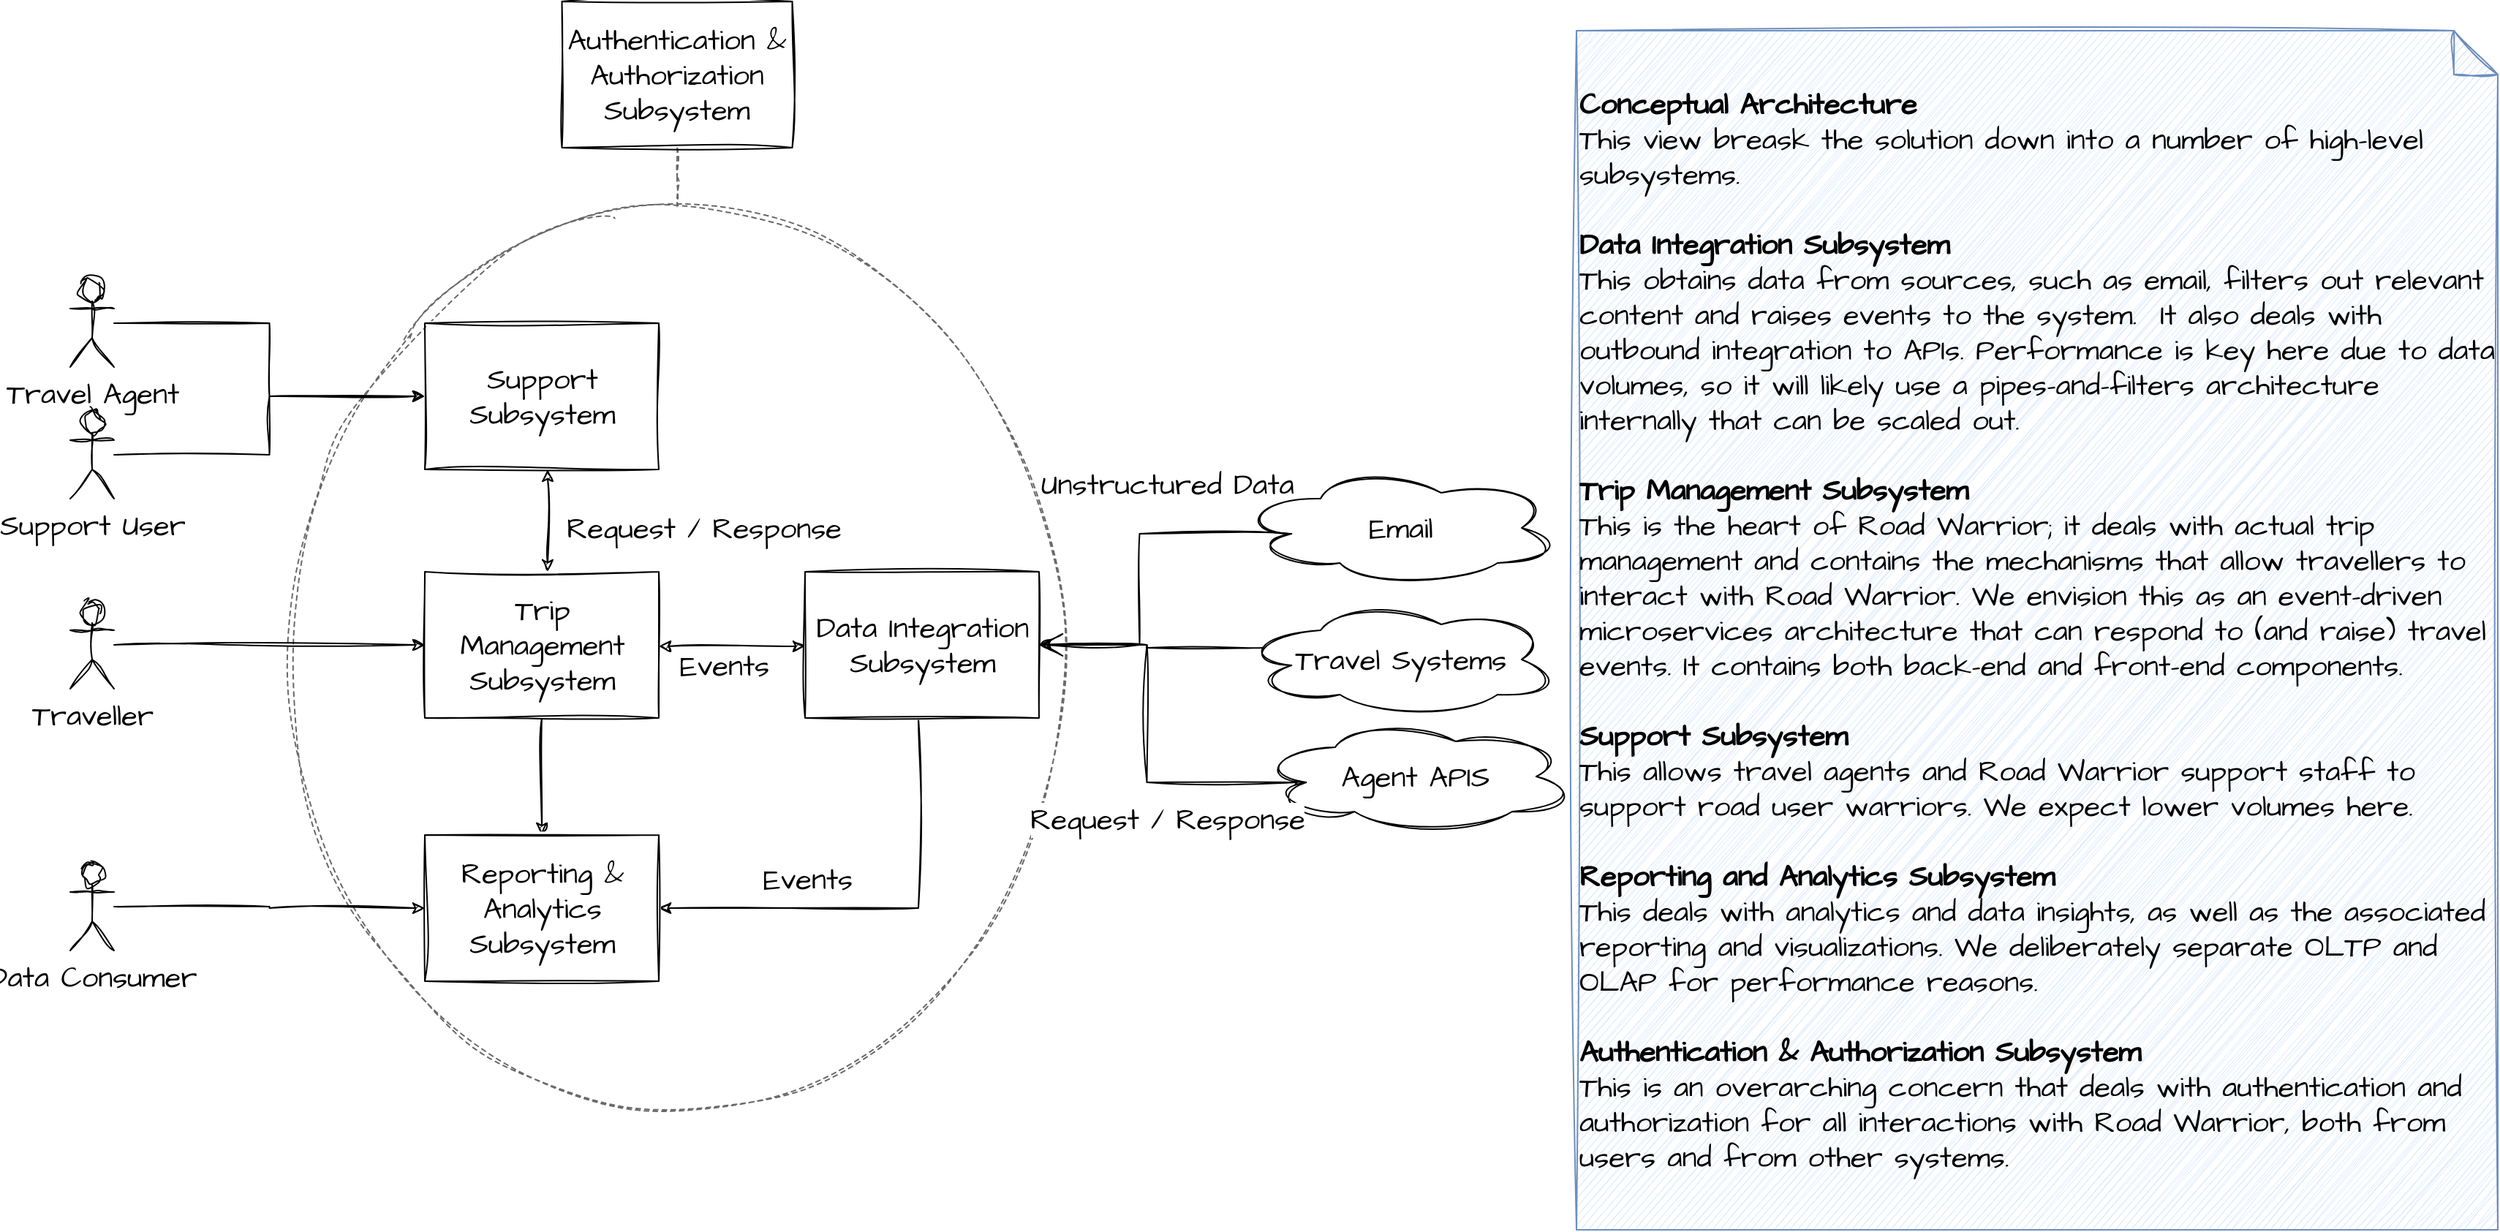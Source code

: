 <mxfile version="21.6.8" type="device">
  <diagram name="Page-1" id="iaMmfLkFWlHhySMgeEFM">
    <mxGraphModel dx="2899" dy="1228" grid="1" gridSize="10" guides="1" tooltips="1" connect="1" arrows="1" fold="1" page="1" pageScale="1" pageWidth="827" pageHeight="1169" math="0" shadow="0">
      <root>
        <mxCell id="0" />
        <mxCell id="1" parent="0" />
        <mxCell id="oVMPVAoOfsVcLlqK9GDa-7" value="" style="ellipse;whiteSpace=wrap;html=1;sketch=1;hachureGap=4;jiggle=2;curveFitting=1;fontFamily=Architects Daughter;fontSource=https%3A%2F%2Ffonts.googleapis.com%2Fcss%3Ffamily%3DArchitects%2BDaughter;fontSize=20;fillColor=none;dashed=1;strokeColor=#696969;" vertex="1" parent="1">
          <mxGeometry x="-620" y="580" width="530" height="620" as="geometry" />
        </mxCell>
        <mxCell id="dgVakmgCQbhf1UZAdD23-1" value="Support Subsystem" style="rounded=0;whiteSpace=wrap;html=1;sketch=1;hachureGap=4;jiggle=2;curveFitting=1;fontFamily=Architects Daughter;fontSource=https%3A%2F%2Ffonts.googleapis.com%2Fcss%3Ffamily%3DArchitects%2BDaughter;fontSize=20;" parent="1" vertex="1">
          <mxGeometry x="-527.5" y="660" width="160" height="100" as="geometry" />
        </mxCell>
        <mxCell id="dgVakmgCQbhf1UZAdD23-11" style="edgeStyle=orthogonalEdgeStyle;rounded=0;sketch=1;hachureGap=4;jiggle=2;curveFitting=1;orthogonalLoop=1;jettySize=auto;html=1;entryX=0.5;entryY=0;entryDx=0;entryDy=0;fontFamily=Architects Daughter;fontSource=https%3A%2F%2Ffonts.googleapis.com%2Fcss%3Ffamily%3DArchitects%2BDaughter;fontSize=16;" parent="1" source="dgVakmgCQbhf1UZAdD23-2" target="dgVakmgCQbhf1UZAdD23-6" edge="1">
          <mxGeometry relative="1" as="geometry" />
        </mxCell>
        <mxCell id="dgVakmgCQbhf1UZAdD23-24" style="edgeStyle=orthogonalEdgeStyle;rounded=0;sketch=1;hachureGap=4;jiggle=2;curveFitting=1;orthogonalLoop=1;jettySize=auto;html=1;entryX=0;entryY=0.5;entryDx=0;entryDy=0;fontFamily=Architects Daughter;fontSource=https%3A%2F%2Ffonts.googleapis.com%2Fcss%3Ffamily%3DArchitects%2BDaughter;fontSize=16;startArrow=classic;startFill=1;" parent="1" edge="1">
          <mxGeometry relative="1" as="geometry">
            <mxPoint x="-367.5" y="881" as="sourcePoint" />
            <mxPoint x="-267.5" y="881" as="targetPoint" />
          </mxGeometry>
        </mxCell>
        <mxCell id="dgVakmgCQbhf1UZAdD23-29" style="edgeStyle=orthogonalEdgeStyle;rounded=0;sketch=1;hachureGap=4;jiggle=2;curveFitting=1;orthogonalLoop=1;jettySize=auto;html=1;entryX=0.5;entryY=1;entryDx=0;entryDy=0;fontFamily=Architects Daughter;fontSource=https%3A%2F%2Ffonts.googleapis.com%2Fcss%3Ffamily%3DArchitects%2BDaughter;fontSize=16;startArrow=classic;startFill=1;" parent="1" edge="1">
          <mxGeometry relative="1" as="geometry">
            <mxPoint x="-443.5" y="830" as="sourcePoint" />
            <mxPoint x="-443.5" y="760" as="targetPoint" />
          </mxGeometry>
        </mxCell>
        <mxCell id="dgVakmgCQbhf1UZAdD23-2" value="Trip Management Subsystem" style="rounded=0;whiteSpace=wrap;html=1;sketch=1;hachureGap=4;jiggle=2;curveFitting=1;fontFamily=Architects Daughter;fontSource=https%3A%2F%2Ffonts.googleapis.com%2Fcss%3Ffamily%3DArchitects%2BDaughter;fontSize=20;" parent="1" vertex="1">
          <mxGeometry x="-527.5" y="830" width="160" height="100" as="geometry" />
        </mxCell>
        <mxCell id="oVMPVAoOfsVcLlqK9GDa-9" style="edgeStyle=orthogonalEdgeStyle;rounded=0;sketch=1;hachureGap=4;jiggle=2;curveFitting=1;orthogonalLoop=1;jettySize=auto;html=1;entryX=1;entryY=0.5;entryDx=0;entryDy=0;fontFamily=Architects Daughter;fontSource=https%3A%2F%2Ffonts.googleapis.com%2Fcss%3Ffamily%3DArchitects%2BDaughter;fontSize=16;" edge="1" parent="1" source="dgVakmgCQbhf1UZAdD23-3" target="dgVakmgCQbhf1UZAdD23-6">
          <mxGeometry relative="1" as="geometry">
            <Array as="points">
              <mxPoint x="-190" y="1060" />
            </Array>
          </mxGeometry>
        </mxCell>
        <mxCell id="oVMPVAoOfsVcLlqK9GDa-10" value="Events" style="edgeLabel;html=1;align=center;verticalAlign=middle;resizable=0;points=[];fontSize=20;fontFamily=Architects Daughter;" vertex="1" connectable="0" parent="oVMPVAoOfsVcLlqK9GDa-9">
          <mxGeometry x="0.349" y="6" relative="1" as="geometry">
            <mxPoint x="1" y="-26" as="offset" />
          </mxGeometry>
        </mxCell>
        <mxCell id="dgVakmgCQbhf1UZAdD23-3" value="Data Integration Subsystem" style="rounded=0;whiteSpace=wrap;html=1;sketch=1;hachureGap=4;jiggle=2;curveFitting=1;fontFamily=Architects Daughter;fontSource=https%3A%2F%2Ffonts.googleapis.com%2Fcss%3Ffamily%3DArchitects%2BDaughter;fontSize=20;" parent="1" vertex="1">
          <mxGeometry x="-267.5" y="830" width="160" height="100" as="geometry" />
        </mxCell>
        <mxCell id="dgVakmgCQbhf1UZAdD23-8" style="edgeStyle=orthogonalEdgeStyle;rounded=0;sketch=1;hachureGap=4;jiggle=2;curveFitting=1;orthogonalLoop=1;jettySize=auto;html=1;fontFamily=Architects Daughter;fontSource=https%3A%2F%2Ffonts.googleapis.com%2Fcss%3Ffamily%3DArchitects%2BDaughter;fontSize=16;entryX=1;entryY=0.5;entryDx=0;entryDy=0;exitX=0.16;exitY=0.55;exitDx=0;exitDy=0;exitPerimeter=0;" parent="1" target="dgVakmgCQbhf1UZAdD23-3" edge="1" source="z9bVGu8d_A2IG_eVr_Wc-7">
          <mxGeometry relative="1" as="geometry">
            <mxPoint x="42.5" y="770.04" as="sourcePoint" />
            <mxPoint x="-97.5" y="820" as="targetPoint" />
          </mxGeometry>
        </mxCell>
        <mxCell id="dgVakmgCQbhf1UZAdD23-9" style="edgeStyle=orthogonalEdgeStyle;rounded=0;sketch=1;hachureGap=4;jiggle=2;curveFitting=1;orthogonalLoop=1;jettySize=auto;html=1;entryX=1;entryY=0.5;entryDx=0;entryDy=0;fontFamily=Architects Daughter;fontSource=https%3A%2F%2Ffonts.googleapis.com%2Fcss%3Ffamily%3DArchitects%2BDaughter;fontSize=16;startArrow=classic;startFill=1;exitX=0.16;exitY=0.55;exitDx=0;exitDy=0;exitPerimeter=0;" parent="1" source="dgVakmgCQbhf1UZAdD23-5" target="dgVakmgCQbhf1UZAdD23-3" edge="1">
          <mxGeometry relative="1" as="geometry">
            <mxPoint x="-97.5" y="820" as="targetPoint" />
          </mxGeometry>
        </mxCell>
        <mxCell id="dgVakmgCQbhf1UZAdD23-5" value="Agent APIS" style="ellipse;shape=cloud;whiteSpace=wrap;html=1;sketch=1;hachureGap=4;jiggle=2;curveFitting=1;fontFamily=Architects Daughter;fontSource=https%3A%2F%2Ffonts.googleapis.com%2Fcss%3Ffamily%3DArchitects%2BDaughter;fontSize=20;" parent="1" vertex="1">
          <mxGeometry x="40" y="930" width="220" height="80" as="geometry" />
        </mxCell>
        <mxCell id="dgVakmgCQbhf1UZAdD23-6" value="Reporting &amp;amp; Analytics Subsystem" style="rounded=0;whiteSpace=wrap;html=1;sketch=1;hachureGap=4;jiggle=2;curveFitting=1;fontFamily=Architects Daughter;fontSource=https%3A%2F%2Ffonts.googleapis.com%2Fcss%3Ffamily%3DArchitects%2BDaughter;fontSize=20;" parent="1" vertex="1">
          <mxGeometry x="-527.5" y="1010" width="160" height="100" as="geometry" />
        </mxCell>
        <mxCell id="dgVakmgCQbhf1UZAdD23-18" style="edgeStyle=orthogonalEdgeStyle;rounded=0;sketch=1;hachureGap=4;jiggle=2;curveFitting=1;orthogonalLoop=1;jettySize=auto;html=1;fontFamily=Architects Daughter;fontSource=https%3A%2F%2Ffonts.googleapis.com%2Fcss%3Ffamily%3DArchitects%2BDaughter;fontSize=16;entryX=0;entryY=0.5;entryDx=0;entryDy=0;" parent="1" source="dgVakmgCQbhf1UZAdD23-13" target="dgVakmgCQbhf1UZAdD23-1" edge="1">
          <mxGeometry relative="1" as="geometry">
            <mxPoint x="-557.5" y="730" as="targetPoint" />
          </mxGeometry>
        </mxCell>
        <mxCell id="dgVakmgCQbhf1UZAdD23-13" value="Support User" style="shape=umlActor;verticalLabelPosition=bottom;verticalAlign=top;html=1;outlineConnect=0;sketch=1;hachureGap=4;jiggle=2;curveFitting=1;fontFamily=Architects Daughter;fontSource=https%3A%2F%2Ffonts.googleapis.com%2Fcss%3Ffamily%3DArchitects%2BDaughter;fontSize=20;" parent="1" vertex="1">
          <mxGeometry x="-770" y="720" width="30" height="60" as="geometry" />
        </mxCell>
        <mxCell id="dgVakmgCQbhf1UZAdD23-17" style="edgeStyle=orthogonalEdgeStyle;rounded=0;sketch=1;hachureGap=4;jiggle=2;curveFitting=1;orthogonalLoop=1;jettySize=auto;html=1;entryX=0;entryY=0.5;entryDx=0;entryDy=0;fontFamily=Architects Daughter;fontSource=https%3A%2F%2Ffonts.googleapis.com%2Fcss%3Ffamily%3DArchitects%2BDaughter;fontSize=16;" parent="1" source="dgVakmgCQbhf1UZAdD23-16" target="dgVakmgCQbhf1UZAdD23-1" edge="1">
          <mxGeometry relative="1" as="geometry" />
        </mxCell>
        <mxCell id="dgVakmgCQbhf1UZAdD23-16" value="Travel Agent" style="shape=umlActor;verticalLabelPosition=bottom;verticalAlign=top;html=1;outlineConnect=0;sketch=1;hachureGap=4;jiggle=2;curveFitting=1;fontFamily=Architects Daughter;fontSource=https%3A%2F%2Ffonts.googleapis.com%2Fcss%3Ffamily%3DArchitects%2BDaughter;fontSize=20;" parent="1" vertex="1">
          <mxGeometry x="-770" y="630" width="30" height="60" as="geometry" />
        </mxCell>
        <mxCell id="dgVakmgCQbhf1UZAdD23-21" style="edgeStyle=orthogonalEdgeStyle;rounded=0;sketch=1;hachureGap=4;jiggle=2;curveFitting=1;orthogonalLoop=1;jettySize=auto;html=1;entryX=0;entryY=0.5;entryDx=0;entryDy=0;fontFamily=Architects Daughter;fontSource=https%3A%2F%2Ffonts.googleapis.com%2Fcss%3Ffamily%3DArchitects%2BDaughter;fontSize=16;" parent="1" source="dgVakmgCQbhf1UZAdD23-20" target="dgVakmgCQbhf1UZAdD23-2" edge="1">
          <mxGeometry relative="1" as="geometry" />
        </mxCell>
        <mxCell id="dgVakmgCQbhf1UZAdD23-20" value="Traveller" style="shape=umlActor;verticalLabelPosition=bottom;verticalAlign=top;html=1;outlineConnect=0;sketch=1;hachureGap=4;jiggle=2;curveFitting=1;fontFamily=Architects Daughter;fontSource=https%3A%2F%2Ffonts.googleapis.com%2Fcss%3Ffamily%3DArchitects%2BDaughter;fontSize=20;" parent="1" vertex="1">
          <mxGeometry x="-770" y="850" width="30" height="60" as="geometry" />
        </mxCell>
        <mxCell id="dgVakmgCQbhf1UZAdD23-25" value="Events" style="edgeLabel;html=1;align=center;verticalAlign=middle;resizable=0;points=[];fontSize=20;fontFamily=Architects Daughter;sketch=1;" parent="1" vertex="1" connectable="0">
          <mxGeometry x="-317.5" y="897.0" as="geometry">
            <mxPoint x="-6" y="-3" as="offset" />
          </mxGeometry>
        </mxCell>
        <mxCell id="dgVakmgCQbhf1UZAdD23-26" value="Unstructured Data" style="edgeLabel;html=1;align=center;verticalAlign=middle;resizable=0;points=[];fontSize=20;fontFamily=Architects Daughter;sketch=1;" parent="1" vertex="1" connectable="0">
          <mxGeometry x="-20" y="770.0" as="geometry" />
        </mxCell>
        <mxCell id="dgVakmgCQbhf1UZAdD23-27" value="Request / Response" style="edgeLabel;html=1;align=center;verticalAlign=middle;resizable=0;points=[];fontSize=20;fontFamily=Architects Daughter;sketch=1;" parent="1" vertex="1" connectable="0">
          <mxGeometry x="-20" y="999" as="geometry" />
        </mxCell>
        <mxCell id="dgVakmgCQbhf1UZAdD23-30" value="Request / Response" style="edgeLabel;html=1;align=center;verticalAlign=middle;resizable=0;points=[];fontSize=20;fontFamily=Architects Daughter;sketch=1;" parent="1" vertex="1" connectable="0">
          <mxGeometry x="-337.5" y="800.0" as="geometry" />
        </mxCell>
        <mxCell id="dgVakmgCQbhf1UZAdD23-32" style="edgeStyle=orthogonalEdgeStyle;rounded=0;sketch=1;hachureGap=4;jiggle=2;curveFitting=1;orthogonalLoop=1;jettySize=auto;html=1;fontFamily=Architects Daughter;fontSource=https%3A%2F%2Ffonts.googleapis.com%2Fcss%3Ffamily%3DArchitects%2BDaughter;fontSize=16;" parent="1" source="dgVakmgCQbhf1UZAdD23-31" target="dgVakmgCQbhf1UZAdD23-6" edge="1">
          <mxGeometry relative="1" as="geometry" />
        </mxCell>
        <mxCell id="dgVakmgCQbhf1UZAdD23-31" value="Data Consumer" style="shape=umlActor;verticalLabelPosition=bottom;verticalAlign=top;html=1;outlineConnect=0;sketch=1;hachureGap=4;jiggle=2;curveFitting=1;fontFamily=Architects Daughter;fontSource=https%3A%2F%2Ffonts.googleapis.com%2Fcss%3Ffamily%3DArchitects%2BDaughter;fontSize=20;" parent="1" vertex="1">
          <mxGeometry x="-770" y="1029" width="30" height="60" as="geometry" />
        </mxCell>
        <mxCell id="dgVakmgCQbhf1UZAdD23-33" value="&lt;b&gt;Conceptual Architecture&lt;br&gt;&lt;/b&gt;This view breask the solution down into a number of high-level subsystems.&lt;br&gt;&lt;br&gt;&lt;b&gt;Data Integration Subsystem&lt;/b&gt;&lt;br&gt;This obtains data from sources, such as email, filters out relevant content and raises events to the system.&amp;nbsp; It also deals with outbound integration to APIs. Performance is key here due to data volumes, so it will likely use a pipes-and-filters architecture internally that can be scaled out.&lt;br&gt;&lt;br&gt;&lt;b&gt;Trip Management Subsystem&lt;br&gt;&lt;/b&gt;This is the heart of Road Warrior; it deals with actual trip management and contains the mechanisms that allow travellers to interact with Road Warrior. We envision this as an event-driven microservices architecture that can respond to (and raise) travel events. It contains both back-end and front-end components.&lt;br&gt;&lt;br&gt;&lt;b&gt;Support Subsystem&lt;br&gt;&lt;/b&gt;This allows travel agents and Road Warrior support staff to support road user warriors. We expect lower volumes here.&lt;br&gt;&lt;br&gt;&lt;b&gt;Reporting and Analytics Subsystem&lt;br&gt;&lt;/b&gt;This deals with analytics and data insights, as well as the associated reporting and visualizations. We deliberately separate OLTP and OLAP for performance reasons.&lt;br&gt;&lt;br&gt;&lt;b&gt;Authentication &amp;amp; Authorization Subsystem&lt;br&gt;&lt;/b&gt;This is an overarching concern that deals with authentication and authorization for all interactions with Road Warrior, both from users and from other systems." style="shape=note;whiteSpace=wrap;html=1;backgroundOutline=1;darkOpacity=0.05;sketch=1;hachureGap=4;jiggle=2;curveFitting=1;fontFamily=Architects Daughter;fontSource=https%3A%2F%2Ffonts.googleapis.com%2Fcss%3Ffamily%3DArchitects%2BDaughter;fontSize=20;align=left;fillColor=#dae8fc;strokeColor=#6c8ebf;" parent="1" vertex="1">
          <mxGeometry x="260" y="460" width="630" height="820" as="geometry" />
        </mxCell>
        <mxCell id="z9bVGu8d_A2IG_eVr_Wc-8" style="edgeStyle=orthogonalEdgeStyle;rounded=0;sketch=1;hachureGap=4;orthogonalLoop=1;jettySize=auto;html=1;entryX=1;entryY=0.5;entryDx=0;entryDy=0;fontFamily=Architects Daughter;fontSource=https%3A%2F%2Ffonts.googleapis.com%2Fcss%3Ffamily%3DArchitects%2BDaughter;fontSize=16;endArrow=open;startSize=14;endSize=14;sourcePerimeterSpacing=8;targetPerimeterSpacing=8;exitX=0.07;exitY=0.4;exitDx=0;exitDy=0;exitPerimeter=0;" parent="1" source="z9bVGu8d_A2IG_eVr_Wc-1" target="dgVakmgCQbhf1UZAdD23-3" edge="1">
          <mxGeometry relative="1" as="geometry">
            <mxPoint x="-97.5" y="820" as="targetPoint" />
          </mxGeometry>
        </mxCell>
        <mxCell id="z9bVGu8d_A2IG_eVr_Wc-1" value="Travel Systems" style="ellipse;shape=cloud;whiteSpace=wrap;html=1;sketch=1;hachureGap=4;jiggle=2;curveFitting=1;fontFamily=Architects Daughter;fontSource=https%3A%2F%2Ffonts.googleapis.com%2Fcss%3Ffamily%3DArchitects%2BDaughter;fontSize=20;" parent="1" vertex="1">
          <mxGeometry x="30" y="850" width="220" height="80" as="geometry" />
        </mxCell>
        <mxCell id="z9bVGu8d_A2IG_eVr_Wc-7" value="Email" style="ellipse;shape=cloud;whiteSpace=wrap;html=1;sketch=1;hachureGap=4;jiggle=2;curveFitting=1;fontFamily=Architects Daughter;fontSource=https%3A%2F%2Ffonts.googleapis.com%2Fcss%3Ffamily%3DArchitects%2BDaughter;fontSize=20;" parent="1" vertex="1">
          <mxGeometry x="30" y="760" width="220" height="80" as="geometry" />
        </mxCell>
        <mxCell id="oVMPVAoOfsVcLlqK9GDa-8" style="edgeStyle=orthogonalEdgeStyle;rounded=0;sketch=1;hachureGap=4;jiggle=2;curveFitting=1;orthogonalLoop=1;jettySize=auto;html=1;entryX=0.5;entryY=0;entryDx=0;entryDy=0;fontFamily=Architects Daughter;fontSource=https%3A%2F%2Ffonts.googleapis.com%2Fcss%3Ffamily%3DArchitects%2BDaughter;fontSize=16;dashed=1;strokeColor=#696969;endArrow=none;endFill=0;" edge="1" parent="1" source="oVMPVAoOfsVcLlqK9GDa-1" target="oVMPVAoOfsVcLlqK9GDa-7">
          <mxGeometry relative="1" as="geometry" />
        </mxCell>
        <mxCell id="oVMPVAoOfsVcLlqK9GDa-1" value="Authentication &amp;amp; Authorization Subsystem" style="rounded=0;whiteSpace=wrap;html=1;sketch=1;hachureGap=4;jiggle=2;curveFitting=1;fontFamily=Architects Daughter;fontSource=https%3A%2F%2Ffonts.googleapis.com%2Fcss%3Ffamily%3DArchitects%2BDaughter;fontSize=20;direction=west;" vertex="1" parent="1">
          <mxGeometry x="-433.75" y="440" width="157.5" height="100" as="geometry" />
        </mxCell>
      </root>
    </mxGraphModel>
  </diagram>
</mxfile>
